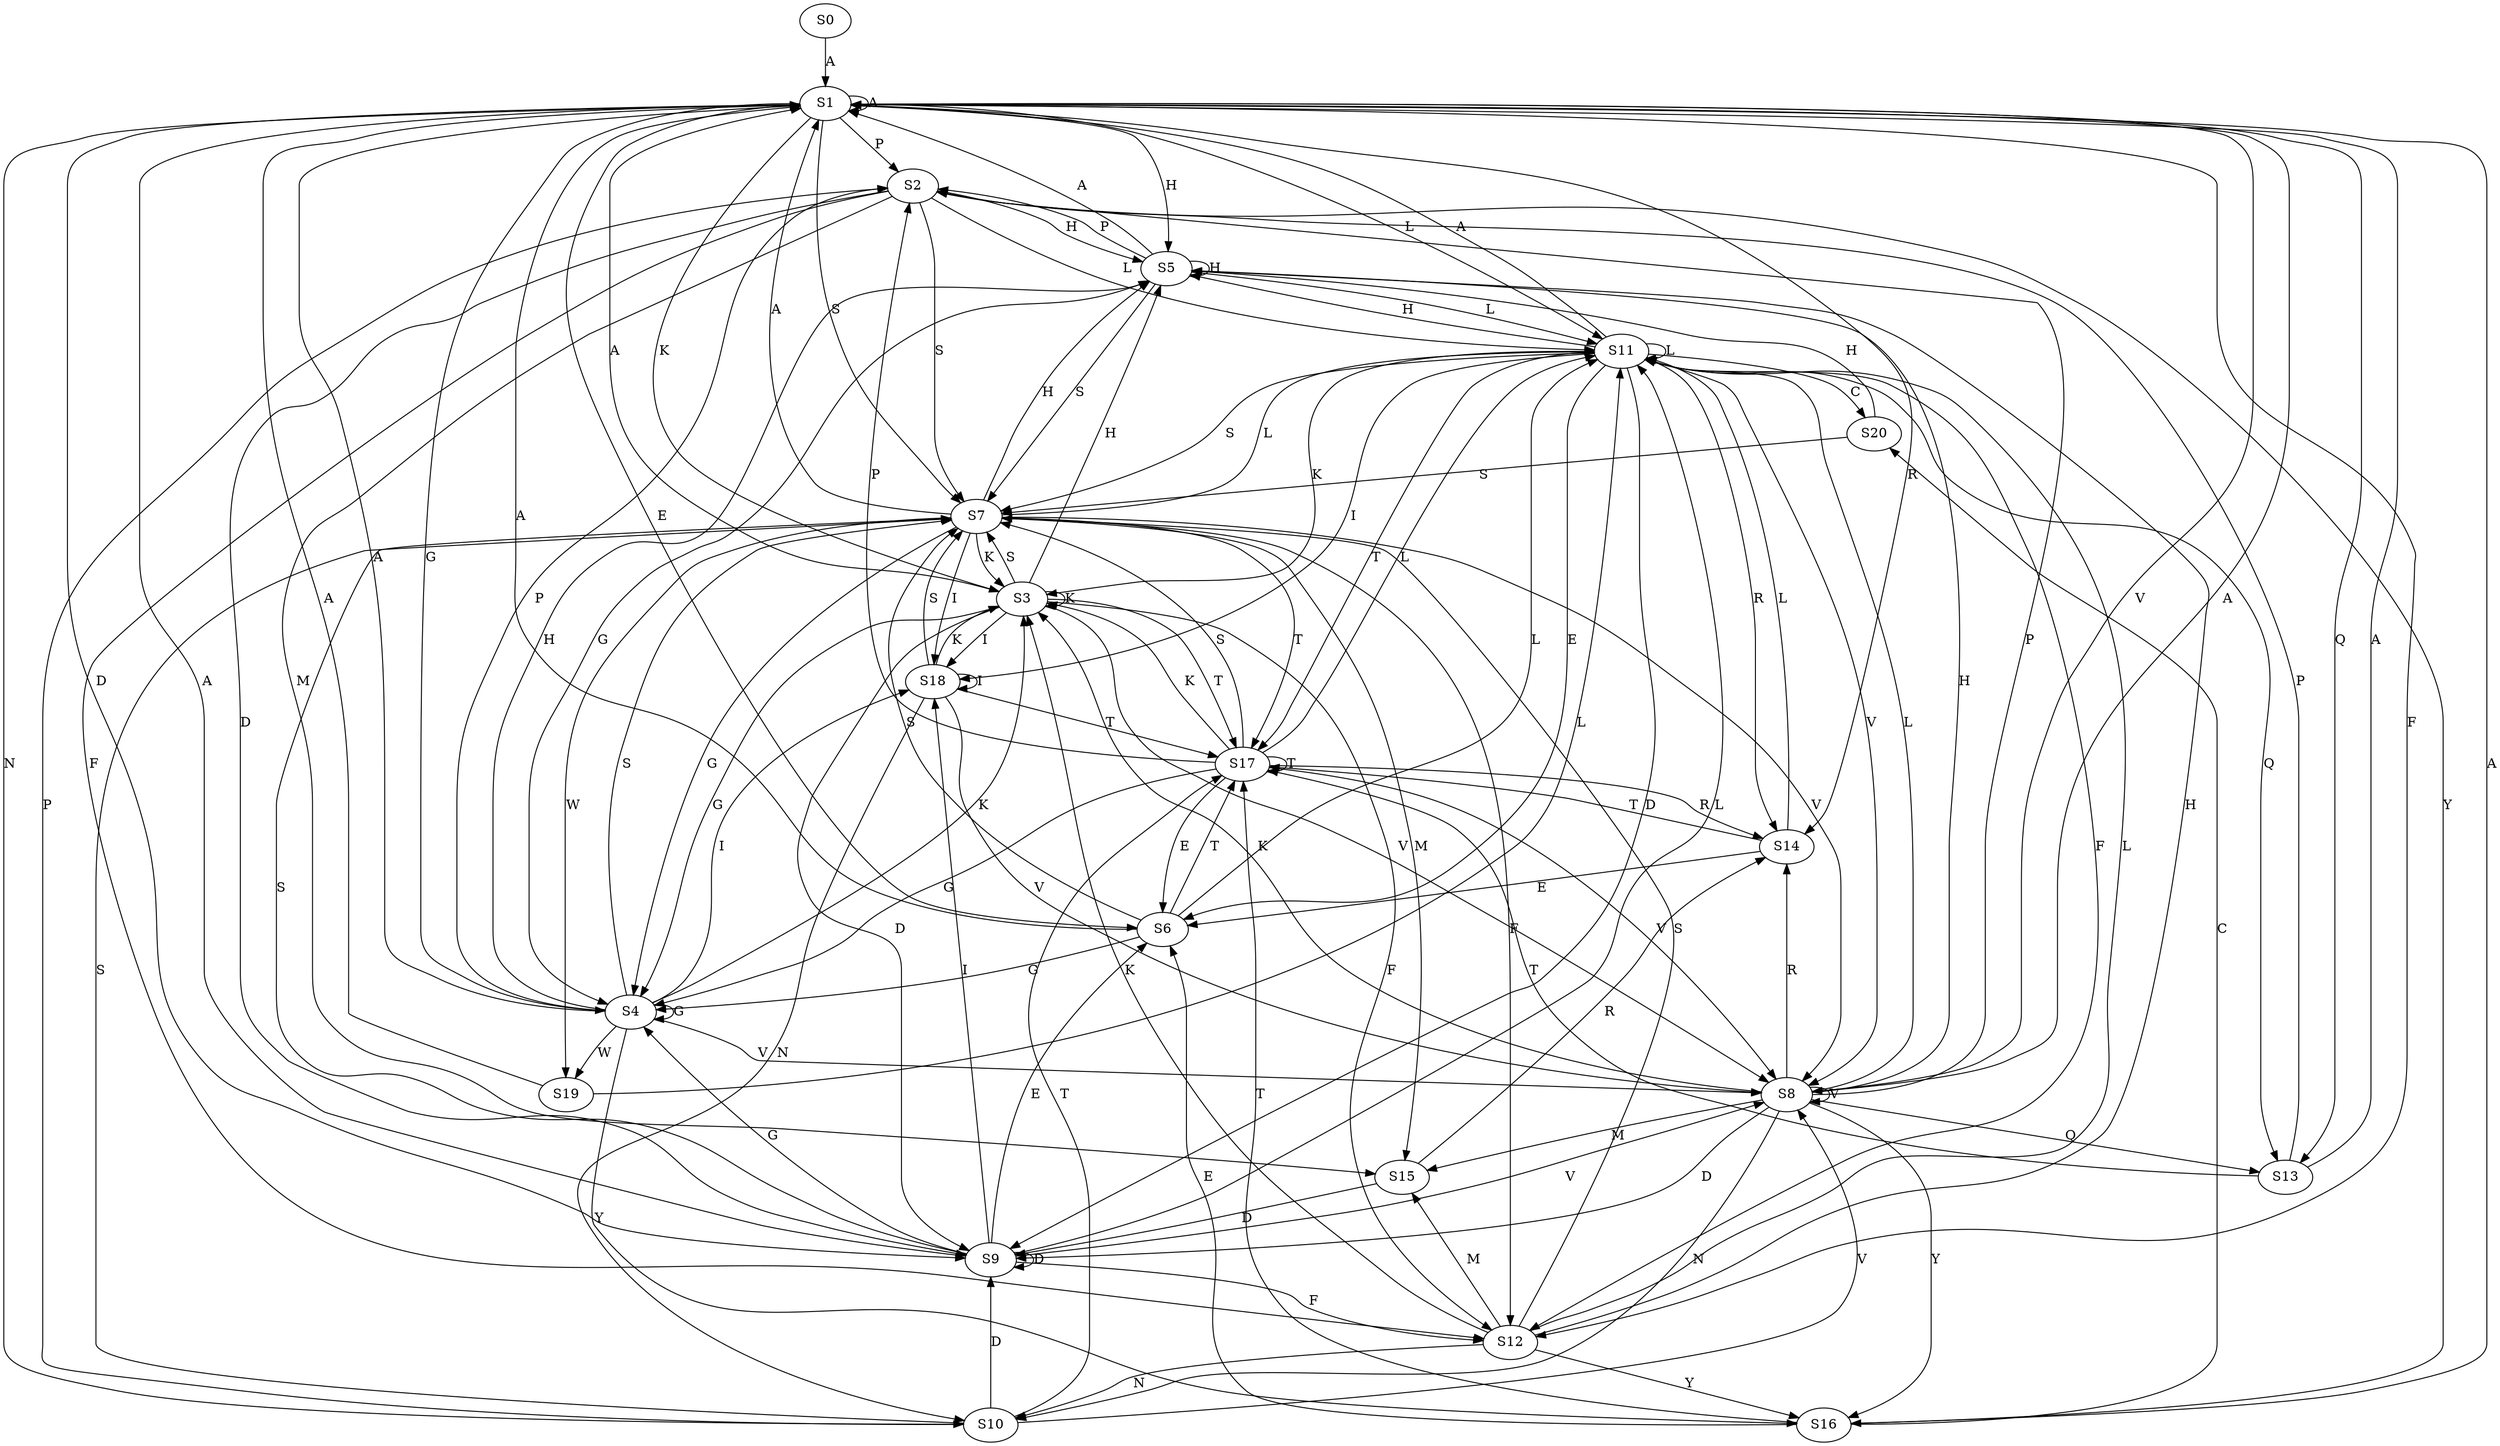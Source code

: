 strict digraph  {
	S0 -> S1 [ label = A ];
	S1 -> S2 [ label = P ];
	S1 -> S3 [ label = K ];
	S1 -> S1 [ label = A ];
	S1 -> S4 [ label = G ];
	S1 -> S5 [ label = H ];
	S1 -> S6 [ label = E ];
	S1 -> S7 [ label = S ];
	S1 -> S8 [ label = V ];
	S1 -> S9 [ label = D ];
	S1 -> S10 [ label = N ];
	S1 -> S11 [ label = L ];
	S1 -> S12 [ label = F ];
	S1 -> S13 [ label = Q ];
	S1 -> S14 [ label = R ];
	S2 -> S7 [ label = S ];
	S2 -> S12 [ label = F ];
	S2 -> S15 [ label = M ];
	S2 -> S9 [ label = D ];
	S2 -> S11 [ label = L ];
	S2 -> S5 [ label = H ];
	S2 -> S16 [ label = Y ];
	S3 -> S9 [ label = D ];
	S3 -> S8 [ label = V ];
	S3 -> S4 [ label = G ];
	S3 -> S17 [ label = T ];
	S3 -> S3 [ label = K ];
	S3 -> S5 [ label = H ];
	S3 -> S12 [ label = F ];
	S3 -> S18 [ label = I ];
	S3 -> S7 [ label = S ];
	S3 -> S1 [ label = A ];
	S4 -> S19 [ label = W ];
	S4 -> S8 [ label = V ];
	S4 -> S1 [ label = A ];
	S4 -> S16 [ label = Y ];
	S4 -> S5 [ label = H ];
	S4 -> S3 [ label = K ];
	S4 -> S7 [ label = S ];
	S4 -> S18 [ label = I ];
	S4 -> S4 [ label = G ];
	S4 -> S2 [ label = P ];
	S5 -> S1 [ label = A ];
	S5 -> S2 [ label = P ];
	S5 -> S7 [ label = S ];
	S5 -> S4 [ label = G ];
	S5 -> S11 [ label = L ];
	S5 -> S5 [ label = H ];
	S6 -> S4 [ label = G ];
	S6 -> S1 [ label = A ];
	S6 -> S11 [ label = L ];
	S6 -> S17 [ label = T ];
	S6 -> S7 [ label = S ];
	S7 -> S11 [ label = L ];
	S7 -> S4 [ label = G ];
	S7 -> S3 [ label = K ];
	S7 -> S1 [ label = A ];
	S7 -> S8 [ label = V ];
	S7 -> S15 [ label = M ];
	S7 -> S19 [ label = W ];
	S7 -> S18 [ label = I ];
	S7 -> S12 [ label = F ];
	S7 -> S5 [ label = H ];
	S7 -> S17 [ label = T ];
	S8 -> S15 [ label = M ];
	S8 -> S10 [ label = N ];
	S8 -> S3 [ label = K ];
	S8 -> S13 [ label = Q ];
	S8 -> S1 [ label = A ];
	S8 -> S5 [ label = H ];
	S8 -> S14 [ label = R ];
	S8 -> S2 [ label = P ];
	S8 -> S11 [ label = L ];
	S8 -> S9 [ label = D ];
	S8 -> S8 [ label = V ];
	S8 -> S16 [ label = Y ];
	S9 -> S1 [ label = A ];
	S9 -> S12 [ label = F ];
	S9 -> S8 [ label = V ];
	S9 -> S9 [ label = D ];
	S9 -> S7 [ label = S ];
	S9 -> S6 [ label = E ];
	S9 -> S11 [ label = L ];
	S9 -> S4 [ label = G ];
	S9 -> S18 [ label = I ];
	S10 -> S17 [ label = T ];
	S10 -> S2 [ label = P ];
	S10 -> S8 [ label = V ];
	S10 -> S7 [ label = S ];
	S10 -> S9 [ label = D ];
	S11 -> S8 [ label = V ];
	S11 -> S1 [ label = A ];
	S11 -> S12 [ label = F ];
	S11 -> S9 [ label = D ];
	S11 -> S3 [ label = K ];
	S11 -> S11 [ label = L ];
	S11 -> S20 [ label = C ];
	S11 -> S17 [ label = T ];
	S11 -> S5 [ label = H ];
	S11 -> S7 [ label = S ];
	S11 -> S18 [ label = I ];
	S11 -> S14 [ label = R ];
	S11 -> S13 [ label = Q ];
	S11 -> S6 [ label = E ];
	S12 -> S15 [ label = M ];
	S12 -> S7 [ label = S ];
	S12 -> S16 [ label = Y ];
	S12 -> S5 [ label = H ];
	S12 -> S10 [ label = N ];
	S12 -> S11 [ label = L ];
	S12 -> S3 [ label = K ];
	S13 -> S1 [ label = A ];
	S13 -> S17 [ label = T ];
	S13 -> S2 [ label = P ];
	S14 -> S6 [ label = E ];
	S14 -> S11 [ label = L ];
	S14 -> S17 [ label = T ];
	S15 -> S14 [ label = R ];
	S15 -> S9 [ label = D ];
	S16 -> S6 [ label = E ];
	S16 -> S17 [ label = T ];
	S16 -> S20 [ label = C ];
	S16 -> S1 [ label = A ];
	S17 -> S3 [ label = K ];
	S17 -> S2 [ label = P ];
	S17 -> S17 [ label = T ];
	S17 -> S11 [ label = L ];
	S17 -> S8 [ label = V ];
	S17 -> S14 [ label = R ];
	S17 -> S7 [ label = S ];
	S17 -> S4 [ label = G ];
	S17 -> S6 [ label = E ];
	S18 -> S10 [ label = N ];
	S18 -> S3 [ label = K ];
	S18 -> S17 [ label = T ];
	S18 -> S18 [ label = I ];
	S18 -> S8 [ label = V ];
	S18 -> S7 [ label = S ];
	S19 -> S1 [ label = A ];
	S19 -> S11 [ label = L ];
	S20 -> S5 [ label = H ];
	S20 -> S7 [ label = S ];
}
